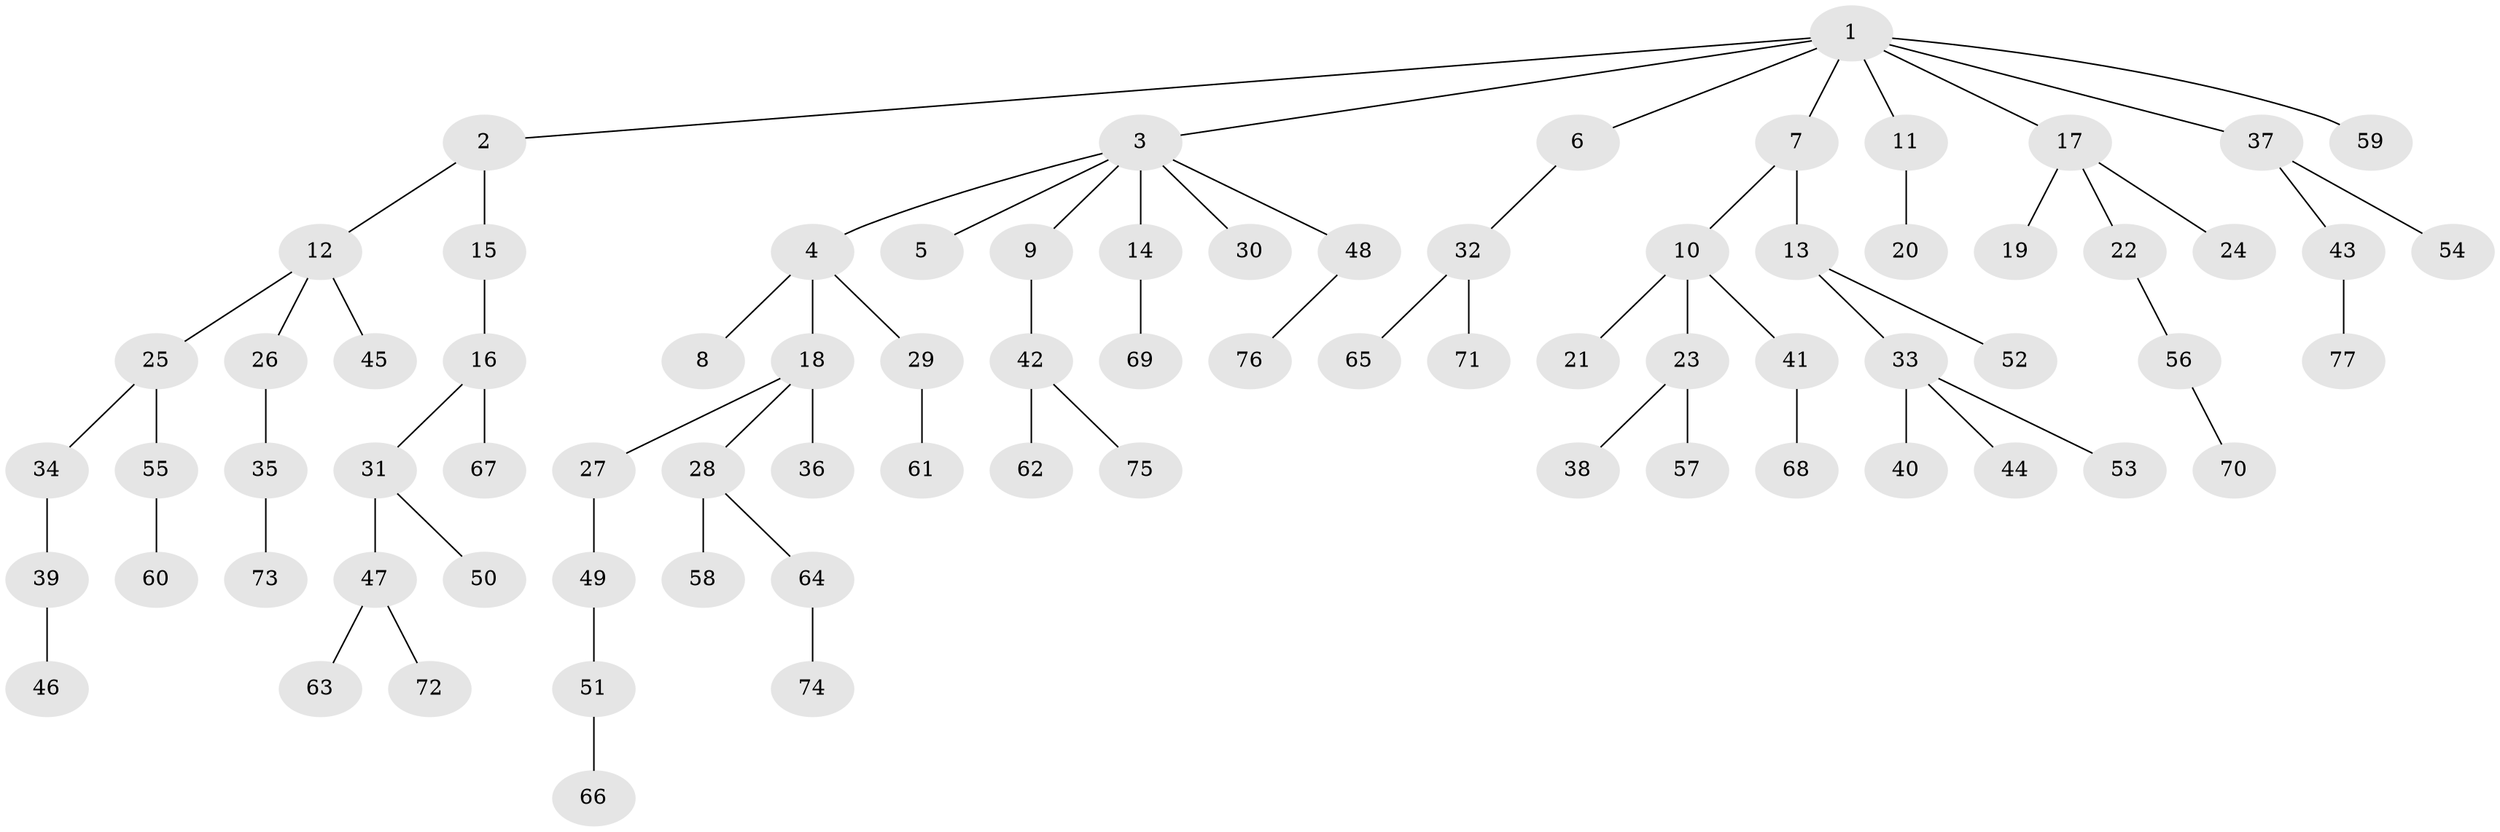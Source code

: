// coarse degree distribution, {3: 0.16666666666666666, 1: 0.5, 2: 0.25, 6: 0.041666666666666664, 4: 0.041666666666666664}
// Generated by graph-tools (version 1.1) at 2025/37/03/04/25 23:37:17]
// undirected, 77 vertices, 76 edges
graph export_dot {
  node [color=gray90,style=filled];
  1;
  2;
  3;
  4;
  5;
  6;
  7;
  8;
  9;
  10;
  11;
  12;
  13;
  14;
  15;
  16;
  17;
  18;
  19;
  20;
  21;
  22;
  23;
  24;
  25;
  26;
  27;
  28;
  29;
  30;
  31;
  32;
  33;
  34;
  35;
  36;
  37;
  38;
  39;
  40;
  41;
  42;
  43;
  44;
  45;
  46;
  47;
  48;
  49;
  50;
  51;
  52;
  53;
  54;
  55;
  56;
  57;
  58;
  59;
  60;
  61;
  62;
  63;
  64;
  65;
  66;
  67;
  68;
  69;
  70;
  71;
  72;
  73;
  74;
  75;
  76;
  77;
  1 -- 2;
  1 -- 3;
  1 -- 6;
  1 -- 7;
  1 -- 11;
  1 -- 17;
  1 -- 37;
  1 -- 59;
  2 -- 12;
  2 -- 15;
  3 -- 4;
  3 -- 5;
  3 -- 9;
  3 -- 14;
  3 -- 30;
  3 -- 48;
  4 -- 8;
  4 -- 18;
  4 -- 29;
  6 -- 32;
  7 -- 10;
  7 -- 13;
  9 -- 42;
  10 -- 21;
  10 -- 23;
  10 -- 41;
  11 -- 20;
  12 -- 25;
  12 -- 26;
  12 -- 45;
  13 -- 33;
  13 -- 52;
  14 -- 69;
  15 -- 16;
  16 -- 31;
  16 -- 67;
  17 -- 19;
  17 -- 22;
  17 -- 24;
  18 -- 27;
  18 -- 28;
  18 -- 36;
  22 -- 56;
  23 -- 38;
  23 -- 57;
  25 -- 34;
  25 -- 55;
  26 -- 35;
  27 -- 49;
  28 -- 58;
  28 -- 64;
  29 -- 61;
  31 -- 47;
  31 -- 50;
  32 -- 65;
  32 -- 71;
  33 -- 40;
  33 -- 44;
  33 -- 53;
  34 -- 39;
  35 -- 73;
  37 -- 43;
  37 -- 54;
  39 -- 46;
  41 -- 68;
  42 -- 62;
  42 -- 75;
  43 -- 77;
  47 -- 63;
  47 -- 72;
  48 -- 76;
  49 -- 51;
  51 -- 66;
  55 -- 60;
  56 -- 70;
  64 -- 74;
}
